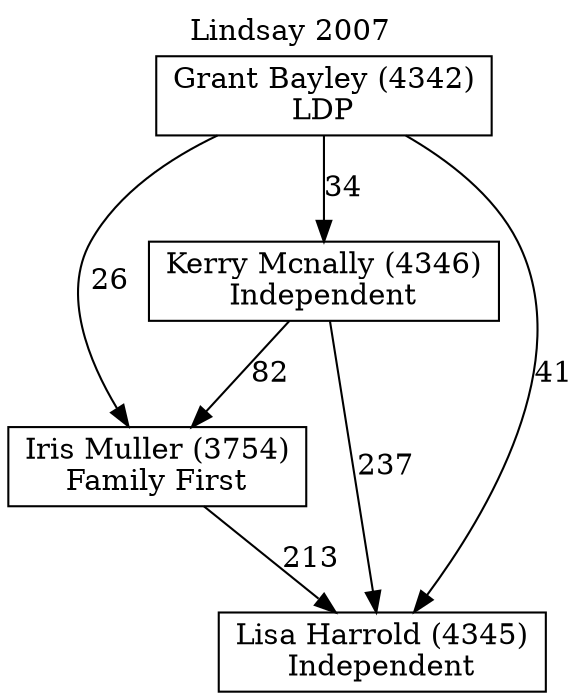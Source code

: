 // House preference flow
digraph "Lisa Harrold (4345)_Lindsay_2007" {
	graph [label="Lindsay 2007" labelloc=t mclimit=10]
	node [shape=box]
	"Grant Bayley (4342)" [label="Grant Bayley (4342)
LDP"]
	"Iris Muller (3754)" [label="Iris Muller (3754)
Family First"]
	"Kerry Mcnally (4346)" [label="Kerry Mcnally (4346)
Independent"]
	"Lisa Harrold (4345)" [label="Lisa Harrold (4345)
Independent"]
	"Grant Bayley (4342)" -> "Iris Muller (3754)" [label=26]
	"Grant Bayley (4342)" -> "Kerry Mcnally (4346)" [label=34]
	"Grant Bayley (4342)" -> "Lisa Harrold (4345)" [label=41]
	"Iris Muller (3754)" -> "Lisa Harrold (4345)" [label=213]
	"Kerry Mcnally (4346)" -> "Iris Muller (3754)" [label=82]
	"Kerry Mcnally (4346)" -> "Lisa Harrold (4345)" [label=237]
}
